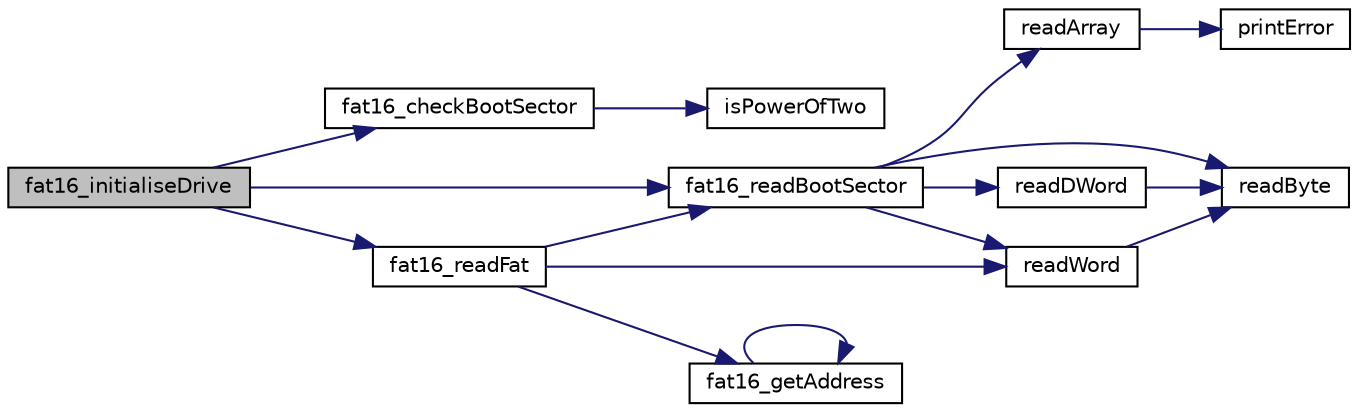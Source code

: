 digraph "fat16_initialiseDrive"
{
 // LATEX_PDF_SIZE
  edge [fontname="Helvetica",fontsize="10",labelfontname="Helvetica",labelfontsize="10"];
  node [fontname="Helvetica",fontsize="10",shape=record];
  rankdir="LR";
  Node1 [label="fat16_initialiseDrive",height=0.2,width=0.4,color="black", fillcolor="grey75", style="filled", fontcolor="black",tooltip="Initialises drive with FAT16 filesystem on it (Loads FAT into RAM)."];
  Node1 -> Node2 [color="midnightblue",fontsize="10",style="solid",fontname="Helvetica"];
  Node2 [label="fat16_checkBootSector",height=0.2,width=0.4,color="black", fillcolor="white", style="filled",URL="$v_d_i_s_k__fat16_8c.html#a8d02d6056c9bbb761059e902ca164f62",tooltip="Checks the boot sector to see if it appears to have a valid FAT16 format."];
  Node2 -> Node3 [color="midnightblue",fontsize="10",style="solid",fontname="Helvetica"];
  Node3 [label="isPowerOfTwo",height=0.2,width=0.4,color="black", fillcolor="white", style="filled",URL="$v_d_i_s_k__utility_8c.html#ab42928963902f8abcb2885c1a62ec7f9",tooltip="Utility."];
  Node1 -> Node4 [color="midnightblue",fontsize="10",style="solid",fontname="Helvetica"];
  Node4 [label="fat16_readBootSector",height=0.2,width=0.4,color="black", fillcolor="white", style="filled",URL="$v_d_i_s_k__fat16_8c.html#adcc5006cbf32f3698c846498f4ad2aec",tooltip="Reads boot sector from drive. Part of checking process."];
  Node4 -> Node5 [color="midnightblue",fontsize="10",style="solid",fontname="Helvetica"];
  Node5 [label="readArray",height=0.2,width=0.4,color="black", fillcolor="white", style="filled",URL="$v_d_i_s_k__drive_8c.html#abe938e8c21c15c4376f75bb569c5b061",tooltip="Reads bytes from Drive."];
  Node5 -> Node6 [color="midnightblue",fontsize="10",style="solid",fontname="Helvetica"];
  Node6 [label="printError",height=0.2,width=0.4,color="black", fillcolor="white", style="filled",URL="$v_d_i_s_k__utility_8c.html#af894f255e69772bd86dcd8ccb527a969",tooltip="Prints Error on terminal."];
  Node4 -> Node7 [color="midnightblue",fontsize="10",style="solid",fontname="Helvetica"];
  Node7 [label="readByte",height=0.2,width=0.4,color="black", fillcolor="white", style="filled",URL="$v_d_i_s_k__drive_8c.html#a603782e523cb298a0c6903c540d6233f",tooltip="Reads byte from Drive."];
  Node4 -> Node8 [color="midnightblue",fontsize="10",style="solid",fontname="Helvetica"];
  Node8 [label="readDWord",height=0.2,width=0.4,color="black", fillcolor="white", style="filled",URL="$v_d_i_s_k__drive_8c.html#a690f4746fc1d701950aa06e69aab542f",tooltip="Reads dword from Drive IN LITTLE-ENDIAN FORMAT!"];
  Node8 -> Node7 [color="midnightblue",fontsize="10",style="solid",fontname="Helvetica"];
  Node4 -> Node9 [color="midnightblue",fontsize="10",style="solid",fontname="Helvetica"];
  Node9 [label="readWord",height=0.2,width=0.4,color="black", fillcolor="white", style="filled",URL="$v_d_i_s_k__drive_8c.html#ac2609ac03a66ea8989d8acbfd485f630",tooltip="Reads word from Drive IN LITTLE-ENDIAN FORMAT!"];
  Node9 -> Node7 [color="midnightblue",fontsize="10",style="solid",fontname="Helvetica"];
  Node1 -> Node10 [color="midnightblue",fontsize="10",style="solid",fontname="Helvetica"];
  Node10 [label="fat16_readFat",height=0.2,width=0.4,color="black", fillcolor="white", style="filled",URL="$v_d_i_s_k__fat16_8c.html#ad72671e86d9c952512a181ce1337273a",tooltip="Reads and compares FATs from drive."];
  Node10 -> Node11 [color="midnightblue",fontsize="10",style="solid",fontname="Helvetica"];
  Node11 [label="fat16_getAddress",height=0.2,width=0.4,color="black", fillcolor="white", style="filled",URL="$v_d_i_s_k__fat16_8c.html#a0a071bdf762ad005214a5be96a4256f3",tooltip="Seeks and returns the starting address of a given area."];
  Node11 -> Node11 [color="midnightblue",fontsize="10",style="solid",fontname="Helvetica"];
  Node10 -> Node4 [color="midnightblue",fontsize="10",style="solid",fontname="Helvetica"];
  Node10 -> Node9 [color="midnightblue",fontsize="10",style="solid",fontname="Helvetica"];
}

